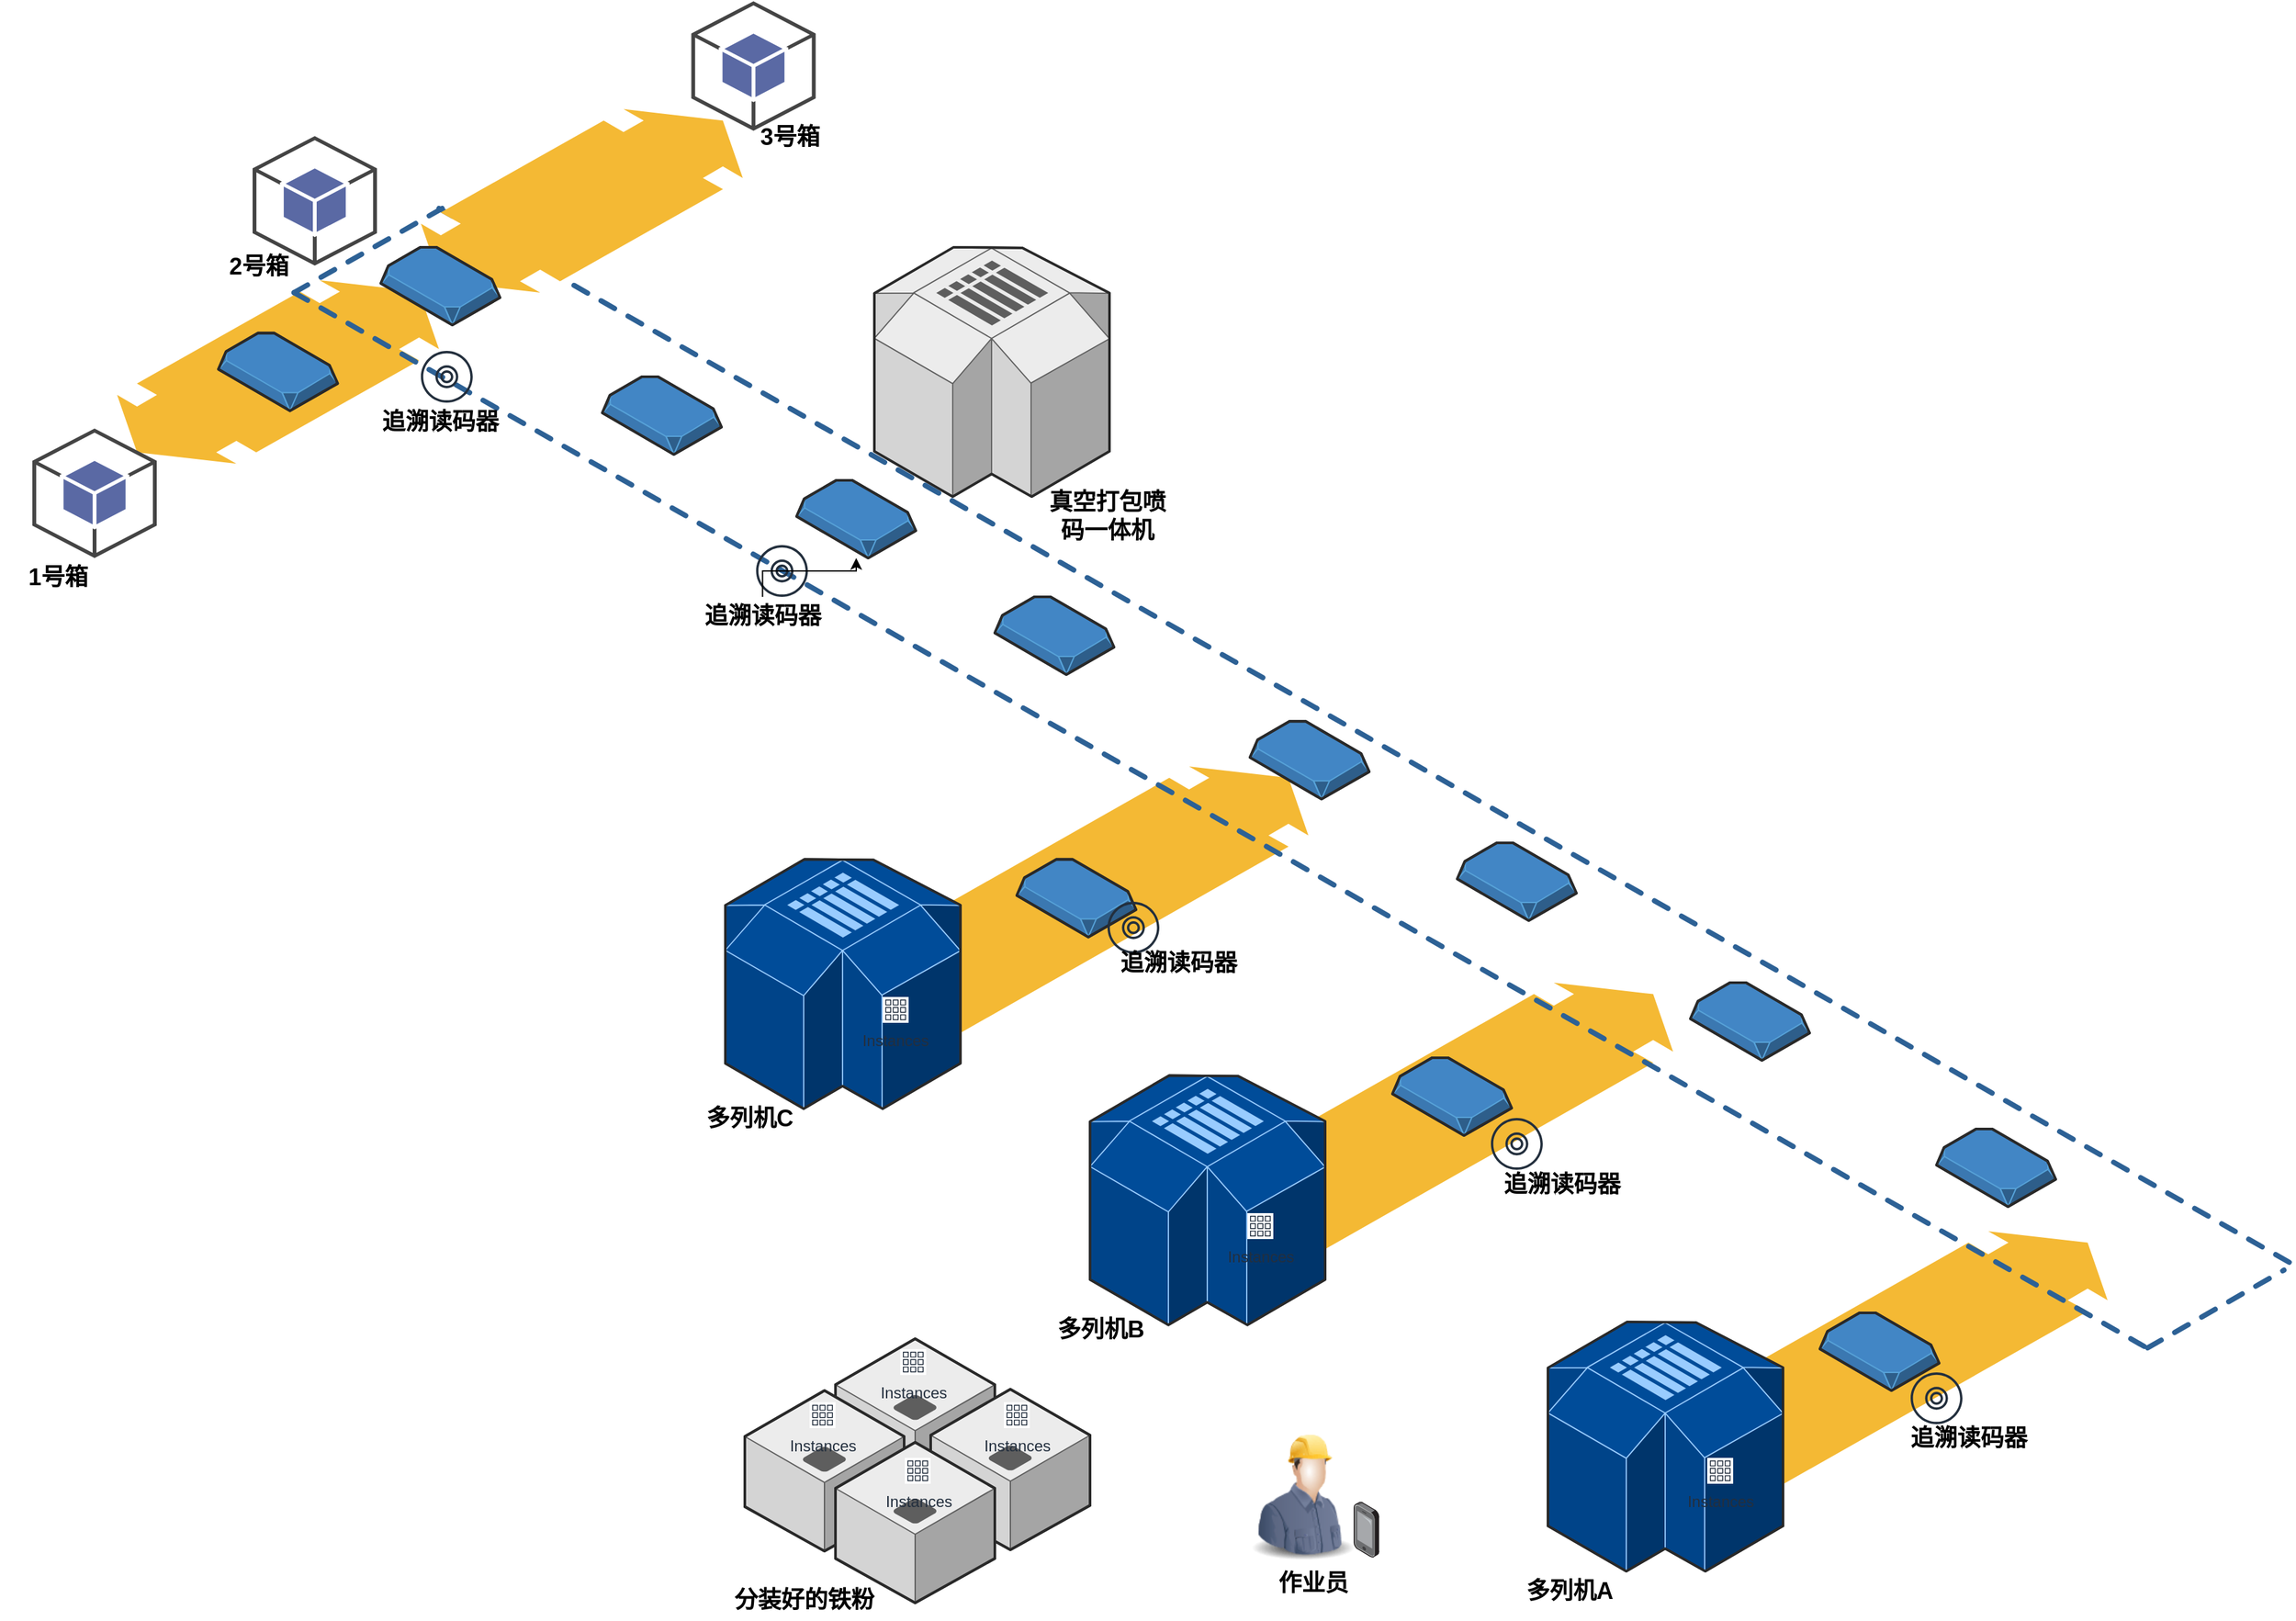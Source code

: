 <mxfile version="21.2.1" type="github">
  <diagram name="Page-1" id="aaaa8250-4180-3840-79b5-4cada1eebb92">
    <mxGraphModel dx="2100" dy="1116" grid="1" gridSize="10" guides="1" tooltips="1" connect="1" arrows="1" fold="1" page="1" pageScale="1" pageWidth="850" pageHeight="1100" background="none" math="0" shadow="0">
      <root>
        <mxCell id="0" />
        <mxCell id="1" parent="0" />
        <mxCell id="d5ac148becb70bc-7" value="" style="verticalLabelPosition=bottom;html=1;verticalAlign=top;strokeWidth=1;dashed=0;shape=mxgraph.aws3d.flatDoubleEdge;fillColor=#000000;aspect=fixed;rounded=1;shadow=0;comic=0;fontFamily=Verdana;fontSize=12;flipV=1;direction=west;" parent="1" vertex="1">
          <mxGeometry x="1622" y="1430" width="370.04" height="211" as="geometry" />
        </mxCell>
        <mxCell id="1a8abee3a6cfdf20-38" value="" style="verticalLabelPosition=bottom;html=1;verticalAlign=top;strokeWidth=1;dashed=0;shape=mxgraph.aws3d.flatDoubleEdge;fillColor=#000000;aspect=fixed;rounded=1;shadow=0;comic=0;fontFamily=Verdana;fontSize=12;flipV=1;" parent="1" vertex="1">
          <mxGeometry x="1220" y="1238" width="436.62" height="249" as="geometry" />
        </mxCell>
        <mxCell id="1a8abee3a6cfdf20-28" value="" style="verticalLabelPosition=bottom;html=1;verticalAlign=top;strokeWidth=1;dashed=0;shape=mxgraph.aws3d.flatDoubleEdge;fillColor=#000000;aspect=fixed;rounded=1;shadow=0;comic=0;fontFamily=Verdana;fontSize=12;flipV=1;" parent="1" vertex="1">
          <mxGeometry x="455.4" y="695.44" width="248.5" height="141.72" as="geometry" />
        </mxCell>
        <mxCell id="1a8abee3a6cfdf20-13" value="" style="verticalLabelPosition=bottom;html=1;verticalAlign=top;strokeWidth=1;dashed=0;shape=mxgraph.aws3d.simpleDb2;fillColor=#ECECEC;strokeColor=#5E5E5E;aspect=fixed;rounded=1;shadow=0;comic=0;fontSize=12" parent="1" vertex="1">
          <mxGeometry x="1040" y="670" width="181.5" height="192.6" as="geometry" />
        </mxCell>
        <mxCell id="1a8abee3a6cfdf20-14" value="" style="verticalLabelPosition=bottom;html=1;verticalAlign=top;strokeWidth=1;dashed=0;shape=mxgraph.aws3d.snapshot;fillColor=#4286c5;strokeColor=#57A2D8;aspect=fixed;rounded=1;shadow=0;comic=0;fontSize=12" parent="1" vertex="1">
          <mxGeometry x="1670" y="1238" width="92" height="60" as="geometry" />
        </mxCell>
        <mxCell id="1a8abee3a6cfdf20-15" value="" style="verticalLabelPosition=bottom;html=1;verticalAlign=top;strokeWidth=1;dashed=0;shape=mxgraph.aws3d.application_server;fillColor=#ECECEC;strokeColor=#5E5E5E;aspect=fixed;rounded=1;shadow=0;comic=0;fontSize=12" parent="1" vertex="1">
          <mxGeometry x="1010" y="1513" width="123" height="124" as="geometry" />
        </mxCell>
        <mxCell id="1a8abee3a6cfdf20-16" value="" style="verticalLabelPosition=bottom;html=1;verticalAlign=top;strokeWidth=1;dashed=0;shape=mxgraph.aws3d.application_server;fillColor=#ECECEC;strokeColor=#5E5E5E;aspect=fixed;rounded=1;shadow=0;comic=0;fontSize=12" parent="1" vertex="1">
          <mxGeometry x="940" y="1553" width="123" height="124" as="geometry" />
        </mxCell>
        <mxCell id="1a8abee3a6cfdf20-17" value="" style="verticalLabelPosition=bottom;html=1;verticalAlign=top;strokeWidth=1;dashed=0;shape=mxgraph.aws3d.application_server;fillColor=#ECECEC;strokeColor=#5E5E5E;aspect=fixed;rounded=1;shadow=0;comic=0;fontSize=12" parent="1" vertex="1">
          <mxGeometry x="1083.5" y="1552" width="123" height="124" as="geometry" />
        </mxCell>
        <mxCell id="1a8abee3a6cfdf20-18" value="" style="verticalLabelPosition=bottom;html=1;verticalAlign=top;strokeWidth=1;dashed=0;shape=mxgraph.aws3d.application_server;fillColor=#ECECEC;strokeColor=#5E5E5E;aspect=fixed;rounded=1;shadow=0;comic=0;fontSize=12" parent="1" vertex="1">
          <mxGeometry x="1010" y="1593" width="123" height="124" as="geometry" />
        </mxCell>
        <mxCell id="1a8abee3a6cfdf20-20" value="" style="verticalLabelPosition=bottom;html=1;verticalAlign=top;strokeWidth=1;dashed=0;shape=mxgraph.aws3d.simpleDb2;fillColor=#004C99;strokeColor=#99CCFF;aspect=fixed;rounded=1;shadow=0;comic=0;fontSize=12" parent="1" vertex="1">
          <mxGeometry x="1560" y="1500" width="181.5" height="192.6" as="geometry" />
        </mxCell>
        <mxCell id="d5ac148becb70bc-2" value="" style="verticalLabelPosition=bottom;html=1;verticalAlign=top;strokeWidth=1;dashed=0;shape=mxgraph.aws3d.snapshot;fillColor=#4286c5;strokeColor=#57A2D8;aspect=fixed;rounded=1;shadow=0;comic=0;fontFamily=Verdana;fontSize=12" parent="1" vertex="1">
          <mxGeometry x="1490" y="1130" width="92" height="60" as="geometry" />
        </mxCell>
        <mxCell id="d5ac148becb70bc-8" value="" style="verticalLabelPosition=bottom;html=1;verticalAlign=top;strokeWidth=1;dashed=0;shape=mxgraph.aws3d.dashedArrowlessEdge;aspect=fixed;rounded=1;shadow=0;comic=0;fontFamily=Verdana;fontSize=12" parent="1" vertex="1">
          <mxGeometry x="703.9" y="640" width="1432" height="816" as="geometry" />
        </mxCell>
        <mxCell id="d5ac148becb70bc-10" value="" style="verticalLabelPosition=bottom;html=1;verticalAlign=top;strokeWidth=1;dashed=0;shape=mxgraph.aws3d.dashedArrowlessEdge;fillColor=#000000;aspect=fixed;rounded=1;shadow=0;comic=0;fontFamily=Verdana;fontSize=12;fontColor=#000000;flipV=1;" parent="1" vertex="1">
          <mxGeometry x="592" y="640" width="114.33" height="65" as="geometry" />
        </mxCell>
        <mxCell id="d5ac148becb70bc-12" value="" style="verticalLabelPosition=bottom;html=1;verticalAlign=top;strokeWidth=1;dashed=0;shape=mxgraph.aws3d.dashedArrowlessEdge;aspect=fixed;rounded=1;shadow=0;comic=0;fontFamily=Verdana;fontSize=12;flipV=1;" parent="1" vertex="1">
          <mxGeometry x="2023" y="1460" width="105.21" height="60" as="geometry" />
        </mxCell>
        <mxCell id="Xn1nOap0f8KNIqlWzovx-1" value="Instances" style="sketch=0;outlineConnect=0;fontColor=#232F3E;gradientColor=none;strokeColor=#232F3E;fillColor=#ffffff;dashed=0;verticalLabelPosition=bottom;verticalAlign=top;align=center;html=1;fontSize=12;fontStyle=0;aspect=fixed;shape=mxgraph.aws4.resourceIcon;resIcon=mxgraph.aws4.instances_2;" vertex="1" parent="1">
          <mxGeometry x="1683" y="1605" width="20" height="20" as="geometry" />
        </mxCell>
        <mxCell id="Xn1nOap0f8KNIqlWzovx-3" value="" style="sketch=0;outlineConnect=0;fontColor=#232F3E;gradientColor=none;fillColor=#232F3D;strokeColor=none;dashed=0;verticalLabelPosition=bottom;verticalAlign=top;align=center;html=1;fontSize=12;fontStyle=0;aspect=fixed;pointerEvents=1;shape=mxgraph.aws4.disk;" vertex="1" parent="1">
          <mxGeometry x="1840" y="1539" width="40" height="40" as="geometry" />
        </mxCell>
        <mxCell id="Xn1nOap0f8KNIqlWzovx-4" value="Instances" style="sketch=0;outlineConnect=0;fontColor=#232F3E;gradientColor=none;strokeColor=#232F3E;fillColor=#ffffff;dashed=0;verticalLabelPosition=bottom;verticalAlign=top;align=center;html=1;fontSize=12;fontStyle=0;aspect=fixed;shape=mxgraph.aws4.resourceIcon;resIcon=mxgraph.aws4.instances_2;" vertex="1" parent="1">
          <mxGeometry x="1140" y="1562" width="20" height="20" as="geometry" />
        </mxCell>
        <mxCell id="Xn1nOap0f8KNIqlWzovx-5" value="Instances" style="sketch=0;outlineConnect=0;fontColor=#232F3E;gradientColor=none;strokeColor=#232F3E;fillColor=#ffffff;dashed=0;verticalLabelPosition=bottom;verticalAlign=top;align=center;html=1;fontSize=12;fontStyle=0;aspect=fixed;shape=mxgraph.aws4.resourceIcon;resIcon=mxgraph.aws4.instances_2;" vertex="1" parent="1">
          <mxGeometry x="1060" y="1521" width="20" height="20" as="geometry" />
        </mxCell>
        <mxCell id="Xn1nOap0f8KNIqlWzovx-6" value="Instances" style="sketch=0;outlineConnect=0;fontColor=#232F3E;gradientColor=none;strokeColor=#232F3E;fillColor=#ffffff;dashed=0;verticalLabelPosition=bottom;verticalAlign=top;align=center;html=1;fontSize=12;fontStyle=0;aspect=fixed;shape=mxgraph.aws4.resourceIcon;resIcon=mxgraph.aws4.instances_2;" vertex="1" parent="1">
          <mxGeometry x="990" y="1562" width="20" height="20" as="geometry" />
        </mxCell>
        <mxCell id="Xn1nOap0f8KNIqlWzovx-7" value="Instances" style="sketch=0;outlineConnect=0;fontColor=#232F3E;gradientColor=none;strokeColor=#232F3E;fillColor=#ffffff;dashed=0;verticalLabelPosition=bottom;verticalAlign=top;align=center;html=1;fontSize=12;fontStyle=0;aspect=fixed;shape=mxgraph.aws4.resourceIcon;resIcon=mxgraph.aws4.instances_2;" vertex="1" parent="1">
          <mxGeometry x="1063.5" y="1605" width="20" height="20" as="geometry" />
        </mxCell>
        <mxCell id="Xn1nOap0f8KNIqlWzovx-9" value="" style="image;html=1;image=img/lib/clip_art/people/Construction_Worker_Man_128x128.png" vertex="1" parent="1">
          <mxGeometry x="1320" y="1582" width="101" height="105" as="geometry" />
        </mxCell>
        <mxCell id="Xn1nOap0f8KNIqlWzovx-10" value="" style="image;points=[];aspect=fixed;html=1;align=center;shadow=0;dashed=0;image=img/lib/allied_telesis/computer_and_terminals/Smartphone.svg;" vertex="1" parent="1">
          <mxGeometry x="1410" y="1638.8" width="19.8" height="43.2" as="geometry" />
        </mxCell>
        <mxCell id="Xn1nOap0f8KNIqlWzovx-11" value="" style="verticalLabelPosition=bottom;html=1;verticalAlign=top;strokeWidth=1;dashed=0;shape=mxgraph.aws3d.snapshot;fillColor=#4286c5;strokeColor=#57A2D8;aspect=fixed;rounded=1;shadow=0;comic=0;fontSize=12" vertex="1" parent="1">
          <mxGeometry x="1860" y="1351" width="92" height="60" as="geometry" />
        </mxCell>
        <mxCell id="Xn1nOap0f8KNIqlWzovx-12" value="" style="verticalLabelPosition=bottom;html=1;verticalAlign=top;strokeWidth=1;dashed=0;shape=mxgraph.aws3d.snapshot;fillColor=#4286c5;strokeColor=#57A2D8;aspect=fixed;rounded=1;shadow=0;comic=0;fontSize=12" vertex="1" parent="1">
          <mxGeometry x="1770" y="1493" width="92" height="60" as="geometry" />
        </mxCell>
        <mxCell id="Xn1nOap0f8KNIqlWzovx-13" value="" style="verticalLabelPosition=bottom;html=1;verticalAlign=top;strokeWidth=1;dashed=0;shape=mxgraph.aws3d.simpleDb2;fillColor=#004C99;strokeColor=#99CCFF;aspect=fixed;rounded=1;shadow=0;comic=0;fontSize=12" vertex="1" parent="1">
          <mxGeometry x="1206.5" y="1309.7" width="181.5" height="192.6" as="geometry" />
        </mxCell>
        <mxCell id="Xn1nOap0f8KNIqlWzovx-14" value="Instances" style="sketch=0;outlineConnect=0;fontColor=#232F3E;gradientColor=none;strokeColor=#232F3E;fillColor=#ffffff;dashed=0;verticalLabelPosition=bottom;verticalAlign=top;align=center;html=1;fontSize=12;fontStyle=0;aspect=fixed;shape=mxgraph.aws4.resourceIcon;resIcon=mxgraph.aws4.instances_2;" vertex="1" parent="1">
          <mxGeometry x="1328" y="1416" width="20" height="20" as="geometry" />
        </mxCell>
        <mxCell id="Xn1nOap0f8KNIqlWzovx-15" value="" style="verticalLabelPosition=bottom;html=1;verticalAlign=top;strokeWidth=1;dashed=0;shape=mxgraph.aws3d.flatDoubleEdge;fillColor=#000000;aspect=fixed;rounded=1;shadow=0;comic=0;fontFamily=Verdana;fontSize=12;flipV=1;" vertex="1" parent="1">
          <mxGeometry x="938.44" y="1071" width="436.62" height="249" as="geometry" />
        </mxCell>
        <mxCell id="Xn1nOap0f8KNIqlWzovx-16" value="" style="verticalLabelPosition=bottom;html=1;verticalAlign=top;strokeWidth=1;dashed=0;shape=mxgraph.aws3d.simpleDb2;fillColor=#004C99;strokeColor=#99CCFF;aspect=fixed;rounded=1;shadow=0;comic=0;fontSize=12" vertex="1" parent="1">
          <mxGeometry x="924.94" y="1142.7" width="181.5" height="192.6" as="geometry" />
        </mxCell>
        <mxCell id="Xn1nOap0f8KNIqlWzovx-17" value="Instances" style="sketch=0;outlineConnect=0;fontColor=#232F3E;gradientColor=none;strokeColor=#232F3E;fillColor=#ffffff;dashed=0;verticalLabelPosition=bottom;verticalAlign=top;align=center;html=1;fontSize=12;fontStyle=0;aspect=fixed;shape=mxgraph.aws4.resourceIcon;resIcon=mxgraph.aws4.instances_2;" vertex="1" parent="1">
          <mxGeometry x="1046.44" y="1249" width="20" height="20" as="geometry" />
        </mxCell>
        <mxCell id="d5ac148becb70bc-9" value="" style="verticalLabelPosition=bottom;html=1;verticalAlign=top;strokeWidth=1;dashed=0;shape=mxgraph.aws3d.dashedArrowlessEdge;aspect=fixed;rounded=1;shadow=0;comic=0;fontFamily=Verdana;fontSize=12" parent="1" vertex="1">
          <mxGeometry x="592" y="705" width="1432" height="816" as="geometry" />
        </mxCell>
        <mxCell id="Xn1nOap0f8KNIqlWzovx-18" value="" style="sketch=0;outlineConnect=0;fontColor=#232F3E;gradientColor=none;fillColor=#232F3D;strokeColor=none;dashed=0;verticalLabelPosition=bottom;verticalAlign=top;align=center;html=1;fontSize=12;fontStyle=0;aspect=fixed;pointerEvents=1;shape=mxgraph.aws4.disk;" vertex="1" parent="1">
          <mxGeometry x="1516" y="1342.5" width="40" height="40" as="geometry" />
        </mxCell>
        <mxCell id="Xn1nOap0f8KNIqlWzovx-19" value="" style="verticalLabelPosition=bottom;html=1;verticalAlign=top;strokeWidth=1;dashed=0;shape=mxgraph.aws3d.snapshot;fillColor=#4286c5;strokeColor=#57A2D8;aspect=fixed;rounded=1;shadow=0;comic=0;fontSize=12" vertex="1" parent="1">
          <mxGeometry x="1440" y="1296" width="92" height="60" as="geometry" />
        </mxCell>
        <mxCell id="Xn1nOap0f8KNIqlWzovx-20" value="" style="verticalLabelPosition=bottom;html=1;verticalAlign=top;strokeWidth=1;dashed=0;shape=mxgraph.aws3d.snapshot;fillColor=#4286c5;strokeColor=#57A2D8;aspect=fixed;rounded=1;shadow=0;comic=0;fontSize=12" vertex="1" parent="1">
          <mxGeometry x="1150" y="1142.7" width="92" height="60" as="geometry" />
        </mxCell>
        <mxCell id="Xn1nOap0f8KNIqlWzovx-21" value="" style="sketch=0;outlineConnect=0;fontColor=#232F3E;gradientColor=none;fillColor=#232F3D;strokeColor=none;dashed=0;verticalLabelPosition=bottom;verticalAlign=top;align=center;html=1;fontSize=12;fontStyle=0;aspect=fixed;pointerEvents=1;shape=mxgraph.aws4.disk;" vertex="1" parent="1">
          <mxGeometry x="1220" y="1175.5" width="40" height="40" as="geometry" />
        </mxCell>
        <mxCell id="Xn1nOap0f8KNIqlWzovx-22" value="&lt;font size=&quot;1&quot; style=&quot;&quot;&gt;&lt;b style=&quot;font-size: 18px;&quot;&gt;多列机A&lt;/b&gt;&lt;/font&gt;" style="text;html=1;strokeColor=none;fillColor=none;align=center;verticalAlign=middle;whiteSpace=wrap;rounded=0;" vertex="1" parent="1">
          <mxGeometry x="1532" y="1692.6" width="90" height="30" as="geometry" />
        </mxCell>
        <mxCell id="Xn1nOap0f8KNIqlWzovx-23" value="&lt;font size=&quot;1&quot; style=&quot;&quot;&gt;&lt;b style=&quot;font-size: 18px;&quot;&gt;多列机B&lt;/b&gt;&lt;/font&gt;" style="text;html=1;strokeColor=none;fillColor=none;align=center;verticalAlign=middle;whiteSpace=wrap;rounded=0;" vertex="1" parent="1">
          <mxGeometry x="1170" y="1491" width="90" height="30" as="geometry" />
        </mxCell>
        <mxCell id="Xn1nOap0f8KNIqlWzovx-24" value="&lt;font size=&quot;1&quot; style=&quot;&quot;&gt;&lt;b style=&quot;font-size: 18px;&quot;&gt;多列机C&lt;/b&gt;&lt;/font&gt;" style="text;html=1;strokeColor=none;fillColor=none;align=center;verticalAlign=middle;whiteSpace=wrap;rounded=0;" vertex="1" parent="1">
          <mxGeometry x="898.7" y="1328" width="90" height="30" as="geometry" />
        </mxCell>
        <mxCell id="Xn1nOap0f8KNIqlWzovx-25" value="&lt;span style=&quot;font-size: 18px;&quot;&gt;&lt;b&gt;分装好的铁粉&lt;/b&gt;&lt;/span&gt;" style="text;html=1;strokeColor=none;fillColor=none;align=center;verticalAlign=middle;whiteSpace=wrap;rounded=0;" vertex="1" parent="1">
          <mxGeometry x="924.94" y="1700" width="121.56" height="30" as="geometry" />
        </mxCell>
        <mxCell id="Xn1nOap0f8KNIqlWzovx-26" value="&lt;span style=&quot;font-size: 18px;&quot;&gt;&lt;b&gt;作业员&lt;/b&gt;&lt;/span&gt;" style="text;html=1;strokeColor=none;fillColor=none;align=center;verticalAlign=middle;whiteSpace=wrap;rounded=0;" vertex="1" parent="1">
          <mxGeometry x="1318.44" y="1687" width="121.56" height="30" as="geometry" />
        </mxCell>
        <mxCell id="Xn1nOap0f8KNIqlWzovx-27" value="&lt;font size=&quot;1&quot; style=&quot;&quot;&gt;&lt;b style=&quot;font-size: 18px;&quot;&gt;追溯读码器&lt;/b&gt;&lt;/font&gt;" style="text;html=1;strokeColor=none;fillColor=none;align=center;verticalAlign=middle;whiteSpace=wrap;rounded=0;" vertex="1" parent="1">
          <mxGeometry x="1830" y="1575" width="110" height="30" as="geometry" />
        </mxCell>
        <mxCell id="Xn1nOap0f8KNIqlWzovx-28" value="&lt;font size=&quot;1&quot; style=&quot;&quot;&gt;&lt;b style=&quot;font-size: 18px;&quot;&gt;追溯读码器&lt;/b&gt;&lt;/font&gt;" style="text;html=1;strokeColor=none;fillColor=none;align=center;verticalAlign=middle;whiteSpace=wrap;rounded=0;" vertex="1" parent="1">
          <mxGeometry x="1516" y="1379" width="110" height="30" as="geometry" />
        </mxCell>
        <mxCell id="Xn1nOap0f8KNIqlWzovx-29" value="&lt;font size=&quot;1&quot; style=&quot;&quot;&gt;&lt;b style=&quot;font-size: 18px;&quot;&gt;追溯读码器&lt;/b&gt;&lt;/font&gt;" style="text;html=1;strokeColor=none;fillColor=none;align=center;verticalAlign=middle;whiteSpace=wrap;rounded=0;" vertex="1" parent="1">
          <mxGeometry x="1220" y="1208" width="110" height="30" as="geometry" />
        </mxCell>
        <mxCell id="Xn1nOap0f8KNIqlWzovx-30" value="" style="verticalLabelPosition=bottom;html=1;verticalAlign=top;strokeWidth=1;dashed=0;shape=mxgraph.aws3d.snapshot;fillColor=#4286c5;strokeColor=#57A2D8;aspect=fixed;rounded=1;shadow=0;comic=0;fontFamily=Verdana;fontSize=12" vertex="1" parent="1">
          <mxGeometry x="1330" y="1036.17" width="92" height="60" as="geometry" />
        </mxCell>
        <mxCell id="Xn1nOap0f8KNIqlWzovx-31" value="" style="verticalLabelPosition=bottom;html=1;verticalAlign=top;strokeWidth=1;dashed=0;shape=mxgraph.aws3d.snapshot;fillColor=#4286c5;strokeColor=#57A2D8;aspect=fixed;rounded=1;shadow=0;comic=0;fontFamily=Verdana;fontSize=12" vertex="1" parent="1">
          <mxGeometry x="1133" y="940" width="92" height="60" as="geometry" />
        </mxCell>
        <mxCell id="Xn1nOap0f8KNIqlWzovx-32" value="&lt;font size=&quot;1&quot; style=&quot;&quot;&gt;&lt;b style=&quot;font-size: 18px;&quot;&gt;真空打包喷码一体机&lt;/b&gt;&lt;/font&gt;" style="text;html=1;strokeColor=none;fillColor=none;align=center;verticalAlign=middle;whiteSpace=wrap;rounded=0;" vertex="1" parent="1">
          <mxGeometry x="1170" y="862.6" width="100" height="30" as="geometry" />
        </mxCell>
        <mxCell id="Xn1nOap0f8KNIqlWzovx-33" value="" style="sketch=0;outlineConnect=0;fontColor=#232F3E;gradientColor=none;fillColor=#232F3D;strokeColor=none;dashed=0;verticalLabelPosition=bottom;verticalAlign=top;align=center;html=1;fontSize=12;fontStyle=0;aspect=fixed;pointerEvents=1;shape=mxgraph.aws4.disk;" vertex="1" parent="1">
          <mxGeometry x="948.7" y="900" width="40" height="40" as="geometry" />
        </mxCell>
        <mxCell id="Xn1nOap0f8KNIqlWzovx-45" value="" style="edgeStyle=orthogonalEdgeStyle;rounded=0;orthogonalLoop=1;jettySize=auto;html=1;" edge="1" parent="1" source="Xn1nOap0f8KNIqlWzovx-34" target="Xn1nOap0f8KNIqlWzovx-35">
          <mxGeometry relative="1" as="geometry" />
        </mxCell>
        <mxCell id="Xn1nOap0f8KNIqlWzovx-34" value="&lt;font size=&quot;1&quot; style=&quot;&quot;&gt;&lt;b style=&quot;font-size: 18px;&quot;&gt;追溯读码器&lt;/b&gt;&lt;/font&gt;" style="text;html=1;strokeColor=none;fillColor=none;align=center;verticalAlign=middle;whiteSpace=wrap;rounded=0;" vertex="1" parent="1">
          <mxGeometry x="898.7" y="940" width="110" height="30" as="geometry" />
        </mxCell>
        <mxCell id="Xn1nOap0f8KNIqlWzovx-35" value="" style="verticalLabelPosition=bottom;html=1;verticalAlign=top;strokeWidth=1;dashed=0;shape=mxgraph.aws3d.snapshot;fillColor=#4286c5;strokeColor=#57A2D8;aspect=fixed;rounded=1;shadow=0;comic=0;fontFamily=Verdana;fontSize=12" vertex="1" parent="1">
          <mxGeometry x="980" y="850" width="92" height="60" as="geometry" />
        </mxCell>
        <mxCell id="Xn1nOap0f8KNIqlWzovx-36" value="" style="verticalLabelPosition=bottom;html=1;verticalAlign=top;strokeWidth=1;dashed=0;shape=mxgraph.aws3d.flatDoubleEdge;fillColor=#000000;aspect=fixed;rounded=1;shadow=0;comic=0;fontFamily=Verdana;fontSize=12;flipV=1;" vertex="1" parent="1">
          <mxGeometry x="689.94" y="563.28" width="248.5" height="141.72" as="geometry" />
        </mxCell>
        <mxCell id="Xn1nOap0f8KNIqlWzovx-38" value="" style="outlineConnect=0;dashed=0;verticalLabelPosition=bottom;verticalAlign=top;align=center;html=1;shape=mxgraph.aws3.android;fillColor=#5A69A4;gradientColor=none;" vertex="1" parent="1">
          <mxGeometry x="390" y="810" width="96" height="100" as="geometry" />
        </mxCell>
        <mxCell id="Xn1nOap0f8KNIqlWzovx-39" value="" style="outlineConnect=0;dashed=0;verticalLabelPosition=bottom;verticalAlign=top;align=center;html=1;shape=mxgraph.aws3.android;fillColor=#5A69A4;gradientColor=none;" vertex="1" parent="1">
          <mxGeometry x="898.7" y="480" width="96" height="100" as="geometry" />
        </mxCell>
        <mxCell id="Xn1nOap0f8KNIqlWzovx-40" value="" style="outlineConnect=0;dashed=0;verticalLabelPosition=bottom;verticalAlign=top;align=center;html=1;shape=mxgraph.aws3.android;fillColor=#5A69A4;gradientColor=none;" vertex="1" parent="1">
          <mxGeometry x="560" y="584.14" width="96" height="100" as="geometry" />
        </mxCell>
        <mxCell id="Xn1nOap0f8KNIqlWzovx-42" value="&lt;font size=&quot;1&quot; style=&quot;&quot;&gt;&lt;b style=&quot;font-size: 18px;&quot;&gt;1号箱&lt;/b&gt;&lt;/font&gt;" style="text;html=1;strokeColor=none;fillColor=none;align=center;verticalAlign=middle;whiteSpace=wrap;rounded=0;" vertex="1" parent="1">
          <mxGeometry x="365.4" y="910" width="90" height="30" as="geometry" />
        </mxCell>
        <mxCell id="Xn1nOap0f8KNIqlWzovx-43" value="&lt;font size=&quot;1&quot; style=&quot;&quot;&gt;&lt;b style=&quot;font-size: 18px;&quot;&gt;2号箱&lt;/b&gt;&lt;/font&gt;" style="text;html=1;strokeColor=none;fillColor=none;align=center;verticalAlign=middle;whiteSpace=wrap;rounded=0;" vertex="1" parent="1">
          <mxGeometry x="520.0" y="670" width="90" height="30" as="geometry" />
        </mxCell>
        <mxCell id="Xn1nOap0f8KNIqlWzovx-44" value="&lt;font size=&quot;1&quot; style=&quot;&quot;&gt;&lt;b style=&quot;font-size: 18px;&quot;&gt;3号箱&lt;/b&gt;&lt;/font&gt;" style="text;html=1;strokeColor=none;fillColor=none;align=center;verticalAlign=middle;whiteSpace=wrap;rounded=0;" vertex="1" parent="1">
          <mxGeometry x="930.0" y="570" width="90" height="30" as="geometry" />
        </mxCell>
        <mxCell id="Xn1nOap0f8KNIqlWzovx-46" value="" style="sketch=0;outlineConnect=0;fontColor=#232F3E;gradientColor=none;fillColor=#232F3D;strokeColor=none;dashed=0;verticalLabelPosition=bottom;verticalAlign=top;align=center;html=1;fontSize=12;fontStyle=0;aspect=fixed;pointerEvents=1;shape=mxgraph.aws4.disk;" vertex="1" parent="1">
          <mxGeometry x="689.94" y="750" width="40" height="40" as="geometry" />
        </mxCell>
        <mxCell id="Xn1nOap0f8KNIqlWzovx-47" value="&lt;font size=&quot;1&quot; style=&quot;&quot;&gt;&lt;b style=&quot;font-size: 18px;&quot;&gt;追溯读码器&lt;/b&gt;&lt;/font&gt;" style="text;html=1;strokeColor=none;fillColor=none;align=center;verticalAlign=middle;whiteSpace=wrap;rounded=0;" vertex="1" parent="1">
          <mxGeometry x="650" y="790" width="110" height="30" as="geometry" />
        </mxCell>
        <mxCell id="Xn1nOap0f8KNIqlWzovx-48" value="" style="verticalLabelPosition=bottom;html=1;verticalAlign=top;strokeWidth=1;dashed=0;shape=mxgraph.aws3d.snapshot;fillColor=#4286c5;strokeColor=#57A2D8;aspect=fixed;rounded=1;shadow=0;comic=0;fontFamily=Verdana;fontSize=12" vertex="1" parent="1">
          <mxGeometry x="830" y="770" width="92" height="60" as="geometry" />
        </mxCell>
        <mxCell id="Xn1nOap0f8KNIqlWzovx-49" value="" style="verticalLabelPosition=bottom;html=1;verticalAlign=top;strokeWidth=1;dashed=0;shape=mxgraph.aws3d.snapshot;fillColor=#4286c5;strokeColor=#57A2D8;aspect=fixed;rounded=1;shadow=0;comic=0;fontFamily=Verdana;fontSize=12" vertex="1" parent="1">
          <mxGeometry x="659" y="670" width="92" height="60" as="geometry" />
        </mxCell>
        <mxCell id="Xn1nOap0f8KNIqlWzovx-50" value="" style="verticalLabelPosition=bottom;html=1;verticalAlign=top;strokeWidth=1;dashed=0;shape=mxgraph.aws3d.snapshot;fillColor=#4286c5;strokeColor=#57A2D8;aspect=fixed;rounded=1;shadow=0;comic=0;fontFamily=Verdana;fontSize=12" vertex="1" parent="1">
          <mxGeometry x="533.65" y="736.3" width="92" height="60" as="geometry" />
        </mxCell>
      </root>
    </mxGraphModel>
  </diagram>
</mxfile>
